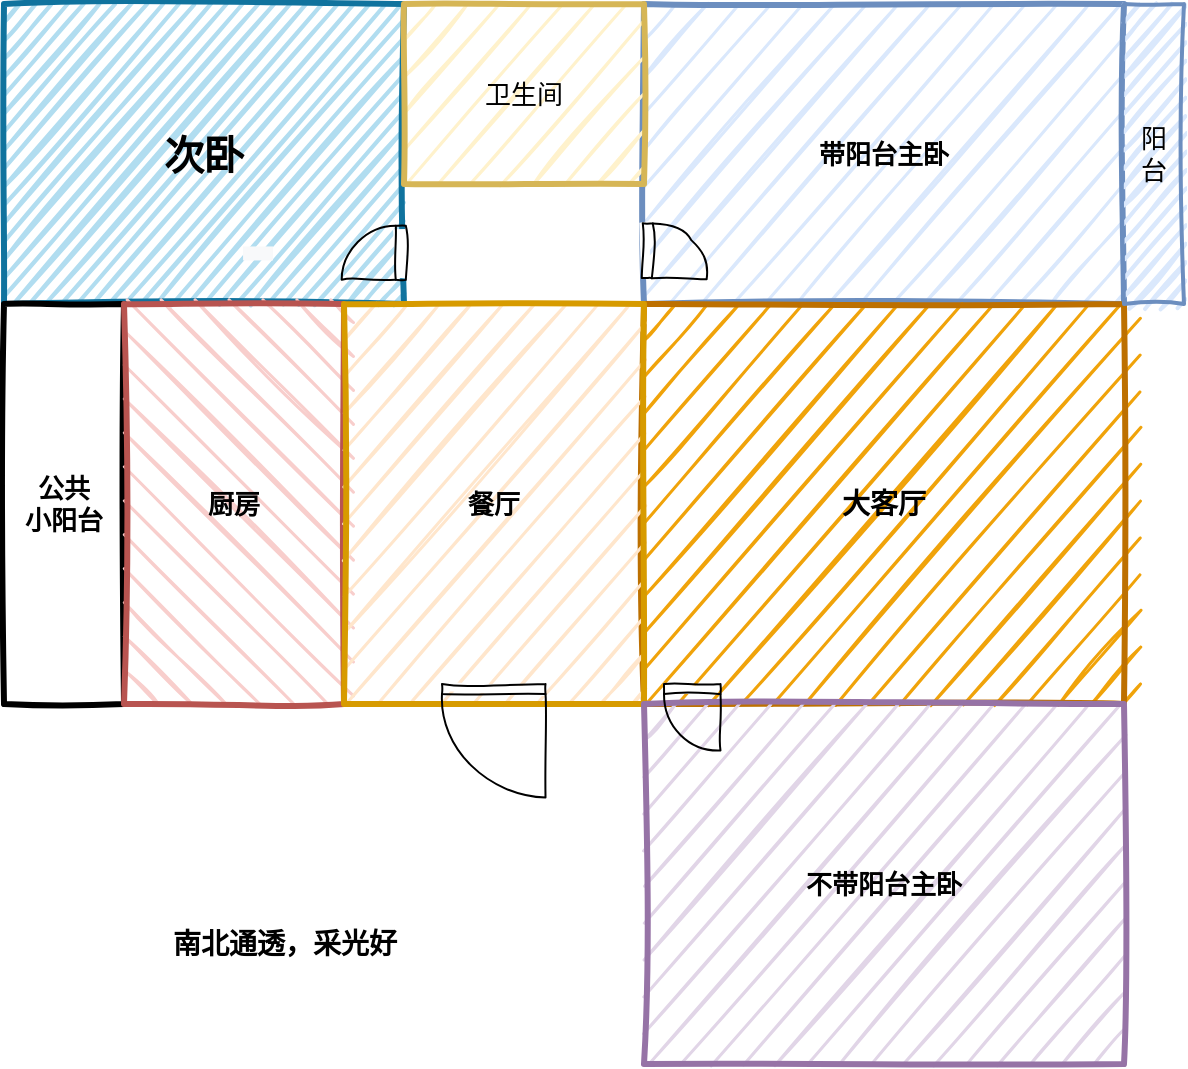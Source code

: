 <mxfile version="14.8.0" type="github">
  <diagram id="ibPlLftStYr2Ey1k2wSu" name="Page-1">
    <mxGraphModel dx="1422" dy="762" grid="1" gridSize="10" guides="1" tooltips="1" connect="1" arrows="1" fold="1" page="1" pageScale="1" pageWidth="827" pageHeight="1169" background="#ffffff" math="0" shadow="0">
      <root>
        <mxCell id="0" />
        <mxCell id="1" parent="0" />
        <mxCell id="Pi4IGo1W_QPoOMu_9iaJ-24" value="" style="group" vertex="1" connectable="0" parent="1">
          <mxGeometry x="110" y="190" width="590" height="530" as="geometry" />
        </mxCell>
        <mxCell id="Pi4IGo1W_QPoOMu_9iaJ-17" value="" style="group;rotation=0;" vertex="1" connectable="0" parent="Pi4IGo1W_QPoOMu_9iaJ-24">
          <mxGeometry width="560" height="530" as="geometry" />
        </mxCell>
        <mxCell id="Pi4IGo1W_QPoOMu_9iaJ-1" value="&lt;b&gt;&lt;font style=&quot;font-size: 20px&quot;&gt;次卧&lt;/font&gt;&lt;/b&gt;" style="rounded=0;whiteSpace=wrap;html=1;sketch=1;disableMultiStroke=1;fillColor=#b1ddf0;strokeColor=#10739e;dashGap=6;hachureGap=6;fillWeight=2;fontSize=13;fontFamily=Helvetica;strokeWidth=3;rotation=0;" vertex="1" parent="Pi4IGo1W_QPoOMu_9iaJ-17">
          <mxGeometry width="200" height="150" as="geometry" />
        </mxCell>
        <mxCell id="Pi4IGo1W_QPoOMu_9iaJ-2" value="&lt;b&gt;带阳台主卧&lt;/b&gt;" style="rounded=0;whiteSpace=wrap;html=1;sketch=1;disableMultiStroke=1;fillColor=#dae8fc;strokeColor=#6c8ebf;fontSize=13;fontFamily=Helvetica;strokeWidth=3;rotation=0;" vertex="1" parent="Pi4IGo1W_QPoOMu_9iaJ-17">
          <mxGeometry x="320" width="240" height="150" as="geometry" />
        </mxCell>
        <mxCell id="Pi4IGo1W_QPoOMu_9iaJ-3" value="卫生间" style="rounded=0;whiteSpace=wrap;html=1;sketch=1;disableMultiStroke=1;fillColor=#fff2cc;strokeColor=#d6b656;fontSize=13;fontFamily=Helvetica;strokeWidth=3;rotation=0;" vertex="1" parent="Pi4IGo1W_QPoOMu_9iaJ-17">
          <mxGeometry x="200" width="120" height="90" as="geometry" />
        </mxCell>
        <mxCell id="Pi4IGo1W_QPoOMu_9iaJ-4" value="&lt;b&gt;公共&lt;br style=&quot;font-size: 13px&quot;&gt;小阳台&lt;/b&gt;" style="rounded=0;whiteSpace=wrap;html=1;sketch=1;disableMultiStroke=1;fontSize=13;fontFamily=Helvetica;strokeWidth=3;rotation=0;" vertex="1" parent="Pi4IGo1W_QPoOMu_9iaJ-17">
          <mxGeometry y="150" width="60" height="200" as="geometry" />
        </mxCell>
        <mxCell id="Pi4IGo1W_QPoOMu_9iaJ-5" value="&lt;font style=&quot;font-size: 14px&quot;&gt;&lt;b&gt;大客厅&lt;/b&gt;&lt;/font&gt;" style="rounded=0;whiteSpace=wrap;html=1;sketch=1;disableMultiStroke=1;fillColor=#f0a30a;strokeColor=#BD7000;fontColor=#000000;fontSize=13;fontFamily=Helvetica;strokeWidth=3;rotation=0;" vertex="1" parent="Pi4IGo1W_QPoOMu_9iaJ-17">
          <mxGeometry x="320" y="150" width="240" height="200" as="geometry" />
        </mxCell>
        <mxCell id="Pi4IGo1W_QPoOMu_9iaJ-6" value="&lt;b&gt;厨房&lt;/b&gt;" style="rounded=0;whiteSpace=wrap;html=1;sketch=1;disableMultiStroke=1;fillColor=#f8cecc;strokeColor=#b85450;hachureAngle=45;fontSize=13;fontFamily=Helvetica;strokeWidth=3;rotation=0;" vertex="1" parent="Pi4IGo1W_QPoOMu_9iaJ-17">
          <mxGeometry x="60" y="150" width="110" height="200" as="geometry" />
        </mxCell>
        <mxCell id="Pi4IGo1W_QPoOMu_9iaJ-7" value="&lt;b&gt;餐厅&lt;/b&gt;" style="rounded=0;whiteSpace=wrap;html=1;sketch=1;disableMultiStroke=1;fillColor=#ffe6cc;strokeColor=#d79b00;fontSize=13;fontFamily=Helvetica;strokeWidth=3;rotation=0;" vertex="1" parent="Pi4IGo1W_QPoOMu_9iaJ-17">
          <mxGeometry x="170" y="150" width="150" height="200" as="geometry" />
        </mxCell>
        <mxCell id="Pi4IGo1W_QPoOMu_9iaJ-8" value="&lt;b&gt;不带阳台主卧&lt;/b&gt;" style="rounded=0;whiteSpace=wrap;html=1;sketch=1;disableMultiStroke=1;fillColor=#e1d5e7;strokeColor=#9673a6;fontSize=13;fontFamily=Helvetica;strokeWidth=3;rotation=0;" vertex="1" parent="Pi4IGo1W_QPoOMu_9iaJ-17">
          <mxGeometry x="320" y="350" width="240" height="180" as="geometry" />
        </mxCell>
        <mxCell id="Pi4IGo1W_QPoOMu_9iaJ-9" value="" style="verticalLabelPosition=bottom;html=1;verticalAlign=top;align=center;shape=mxgraph.floorplan.doorRight;aspect=fixed;sketch=1;disableMultiStroke=1;fontSize=13;fontFamily=Helvetica;strokeWidth=1;rotation=0;" vertex="1" parent="Pi4IGo1W_QPoOMu_9iaJ-17">
          <mxGeometry x="219" y="340" width="51.76" height="55" as="geometry" />
        </mxCell>
        <mxCell id="Pi4IGo1W_QPoOMu_9iaJ-11" value="&#xa;&#xa;&lt;span style=&quot;color: rgba(0, 0, 0, 0); font-family: monospace; font-size: 13px; font-style: normal; font-weight: 400; letter-spacing: normal; text-indent: 0px; text-transform: none; word-spacing: 0px; background-color: rgb(248, 249, 250); display: inline; float: none;&quot;&gt;&amp;nbsp;&lt;/span&gt;&#xa;&#xa;" style="verticalLabelPosition=bottom;html=1;verticalAlign=top;align=center;shape=mxgraph.floorplan.doorRight;aspect=fixed;sketch=1;disableMultiStroke=1;rotation=90;fontSize=13;fontFamily=Helvetica;strokeWidth=1;" vertex="1" parent="Pi4IGo1W_QPoOMu_9iaJ-17">
          <mxGeometry x="173" y="110" width="27.06" height="28.75" as="geometry" />
        </mxCell>
        <mxCell id="Pi4IGo1W_QPoOMu_9iaJ-13" value="" style="verticalLabelPosition=bottom;html=1;verticalAlign=top;align=center;shape=mxgraph.floorplan.doorLeft;aspect=fixed;sketch=1;disableMultiStroke=1;rotation=-89;fontSize=13;fontFamily=Helvetica;strokeWidth=1;" vertex="1" parent="Pi4IGo1W_QPoOMu_9iaJ-17">
          <mxGeometry x="320" y="109" width="27.43" height="29.15" as="geometry" />
        </mxCell>
        <mxCell id="Pi4IGo1W_QPoOMu_9iaJ-14" value="" style="verticalLabelPosition=bottom;html=1;verticalAlign=top;align=center;shape=mxgraph.floorplan.doorRight;aspect=fixed;sketch=1;fillWeight=2;hachureGap=6;disableMultiStroke=1;fontSize=13;fontFamily=Helvetica;strokeWidth=1;rotation=0;" vertex="1" parent="Pi4IGo1W_QPoOMu_9iaJ-17">
          <mxGeometry x="330" y="340" width="28.24" height="30" as="geometry" />
        </mxCell>
        <mxCell id="Pi4IGo1W_QPoOMu_9iaJ-21" value="" style="shape=image;html=1;verticalAlign=top;verticalLabelPosition=bottom;labelBackgroundColor=#ffffff;imageAspect=0;aspect=fixed;image=https://cdn4.iconfinder.com/data/icons/essential-app-2/16/navigation-compass-north-map-128.png;sketch=1;fillWeight=2;hachureGap=6;hachureAngle=45;disableMultiStroke=1;fontFamily=Helvetica;fontSize=13;strokeWidth=1;rotation=-135;" vertex="1" parent="Pi4IGo1W_QPoOMu_9iaJ-17">
          <mxGeometry x="105" y="394.79" width="48" height="48" as="geometry" />
        </mxCell>
        <mxCell id="Pi4IGo1W_QPoOMu_9iaJ-22" value="阳&lt;br&gt;台" style="rounded=0;whiteSpace=wrap;html=1;sketch=1;fillWeight=2;hachureGap=6;hachureAngle=-41;disableMultiStroke=1;fontFamily=Helvetica;fontSize=13;strokeWidth=2;fillColor=#dae8fc;strokeColor=#6c8ebf;" vertex="1" parent="Pi4IGo1W_QPoOMu_9iaJ-24">
          <mxGeometry x="560" width="30" height="150" as="geometry" />
        </mxCell>
        <mxCell id="Pi4IGo1W_QPoOMu_9iaJ-23" value="南北通透，采光好" style="text;html=1;align=center;verticalAlign=middle;resizable=0;points=[];autosize=1;strokeColor=none;fontSize=14;fontFamily=Helvetica;fontStyle=1" vertex="1" parent="Pi4IGo1W_QPoOMu_9iaJ-24">
          <mxGeometry x="75" y="460" width="130" height="20" as="geometry" />
        </mxCell>
      </root>
    </mxGraphModel>
  </diagram>
</mxfile>
